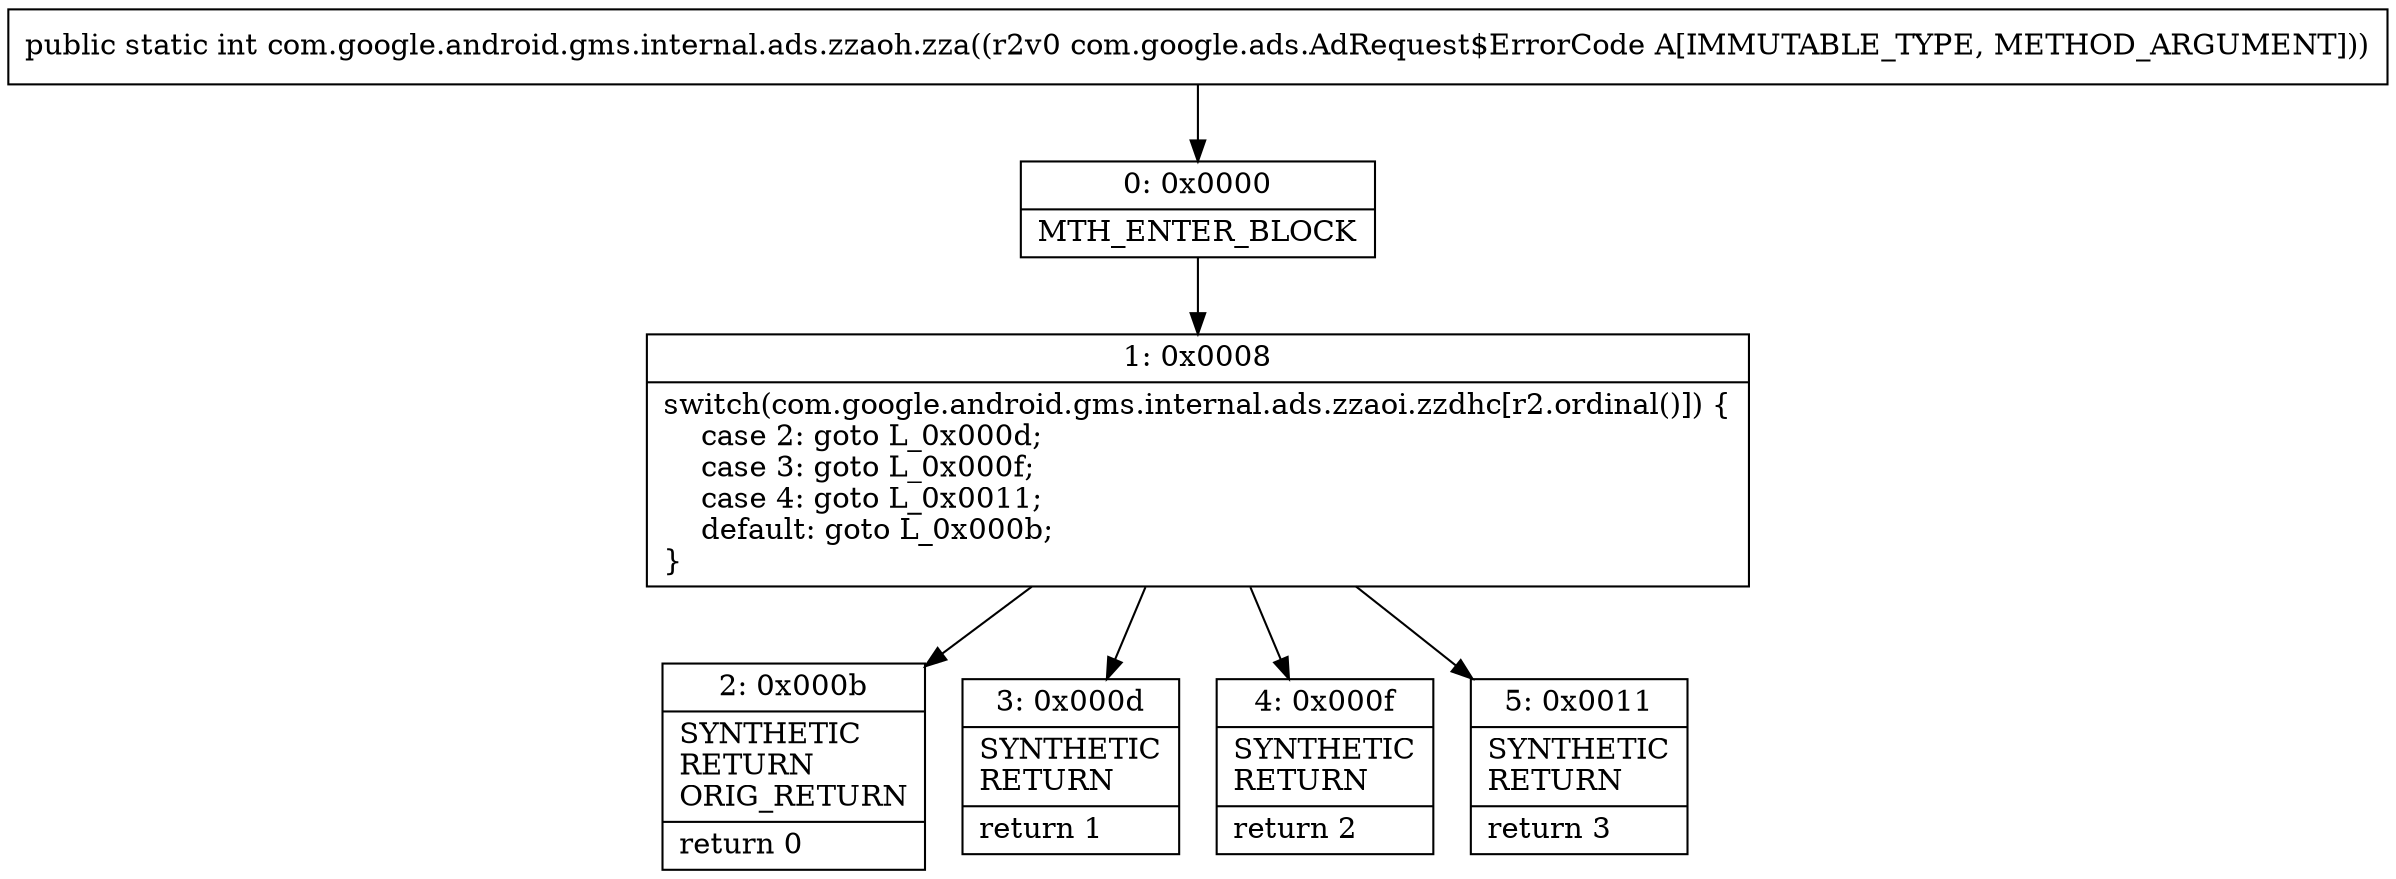 digraph "CFG forcom.google.android.gms.internal.ads.zzaoh.zza(Lcom\/google\/ads\/AdRequest$ErrorCode;)I" {
Node_0 [shape=record,label="{0\:\ 0x0000|MTH_ENTER_BLOCK\l}"];
Node_1 [shape=record,label="{1\:\ 0x0008|switch(com.google.android.gms.internal.ads.zzaoi.zzdhc[r2.ordinal()]) \{\l    case 2: goto L_0x000d;\l    case 3: goto L_0x000f;\l    case 4: goto L_0x0011;\l    default: goto L_0x000b;\l\}\l}"];
Node_2 [shape=record,label="{2\:\ 0x000b|SYNTHETIC\lRETURN\lORIG_RETURN\l|return 0\l}"];
Node_3 [shape=record,label="{3\:\ 0x000d|SYNTHETIC\lRETURN\l|return 1\l}"];
Node_4 [shape=record,label="{4\:\ 0x000f|SYNTHETIC\lRETURN\l|return 2\l}"];
Node_5 [shape=record,label="{5\:\ 0x0011|SYNTHETIC\lRETURN\l|return 3\l}"];
MethodNode[shape=record,label="{public static int com.google.android.gms.internal.ads.zzaoh.zza((r2v0 com.google.ads.AdRequest$ErrorCode A[IMMUTABLE_TYPE, METHOD_ARGUMENT])) }"];
MethodNode -> Node_0;
Node_0 -> Node_1;
Node_1 -> Node_2;
Node_1 -> Node_3;
Node_1 -> Node_4;
Node_1 -> Node_5;
}


